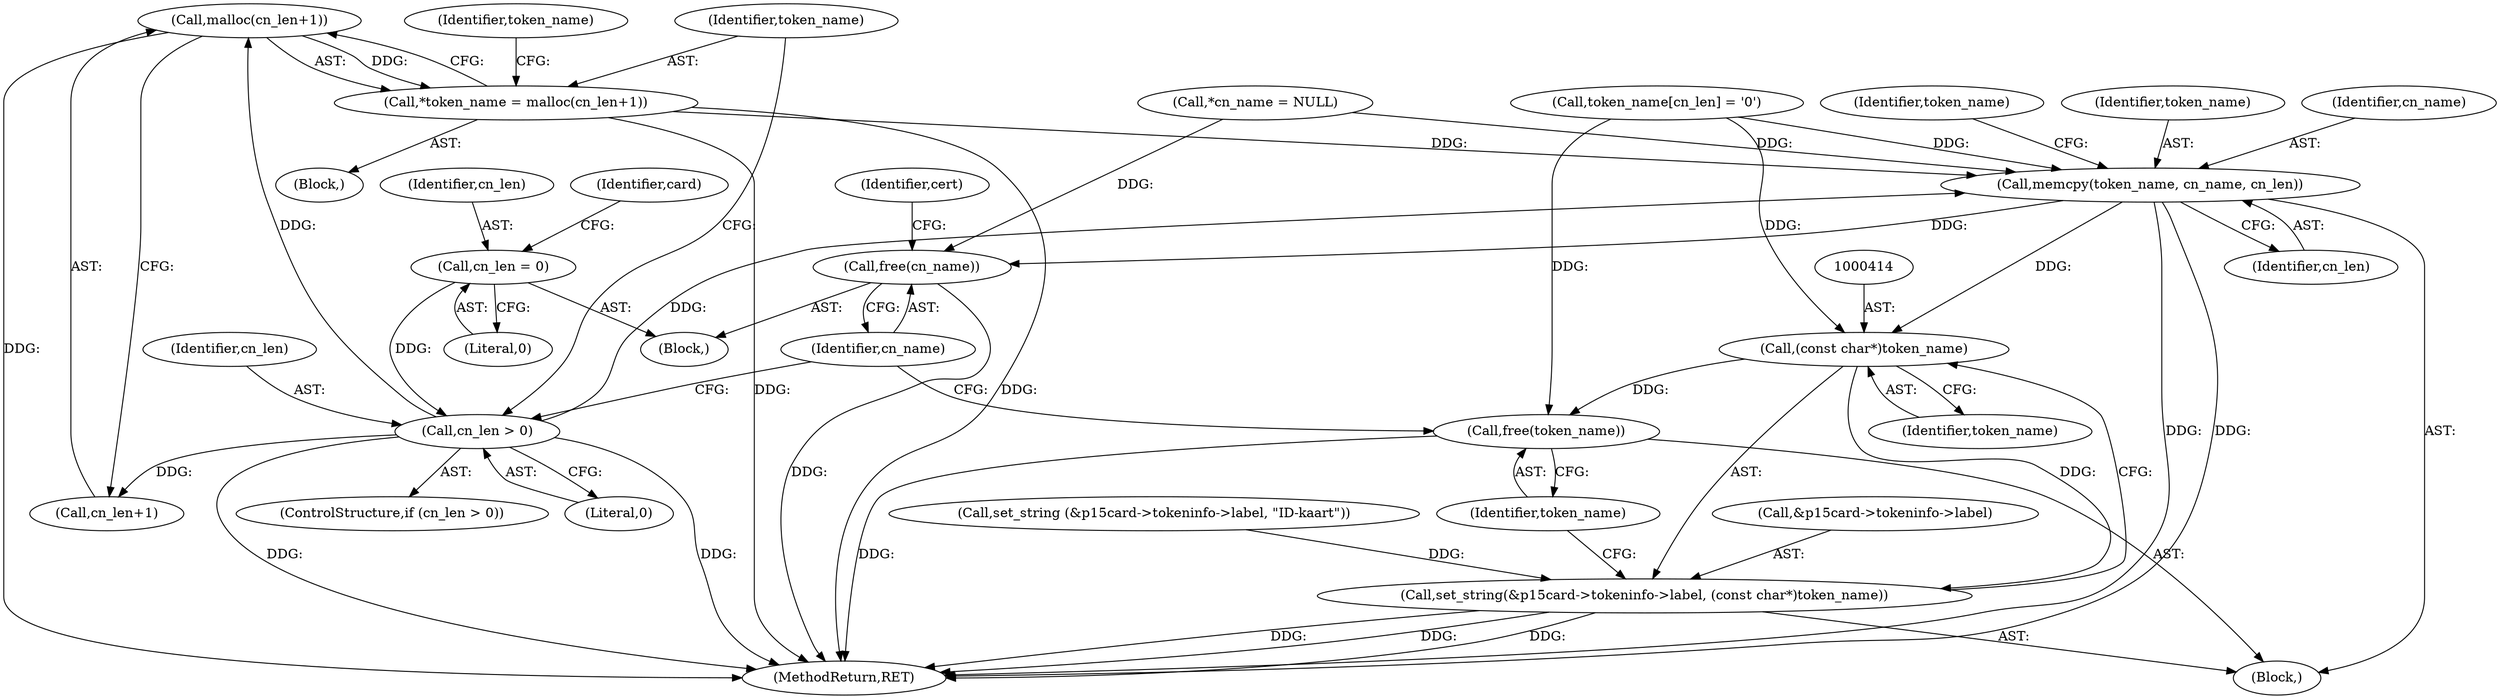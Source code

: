 digraph "0_OpenSC_360e95d45ac4123255a4c796db96337f332160ad#diff-d643a0fa169471dbf2912f4866dc49c5_4@API" {
"1000390" [label="(Call,malloc(cn_len+1))"];
"1000383" [label="(Call,cn_len > 0)"];
"1000363" [label="(Call,cn_len = 0)"];
"1000388" [label="(Call,*token_name = malloc(cn_len+1))"];
"1000397" [label="(Call,memcpy(token_name, cn_name, cn_len))"];
"1000413" [label="(Call,(const char*)token_name)"];
"1000406" [label="(Call,set_string(&p15card->tokeninfo->label, (const char*)token_name))"];
"1000416" [label="(Call,free(token_name))"];
"1000418" [label="(Call,free(cn_name))"];
"1000389" [label="(Identifier,token_name)"];
"1000397" [label="(Call,memcpy(token_name, cn_name, cn_len))"];
"1000401" [label="(Call,token_name[cn_len] = '\0')"];
"1000395" [label="(Identifier,token_name)"];
"1000403" [label="(Identifier,token_name)"];
"1000383" [label="(Call,cn_len > 0)"];
"1000415" [label="(Identifier,token_name)"];
"1000388" [label="(Call,*token_name = malloc(cn_len+1))"];
"1000363" [label="(Call,cn_len = 0)"];
"1000365" [label="(Literal,0)"];
"1000385" [label="(Literal,0)"];
"1000398" [label="(Identifier,token_name)"];
"1000386" [label="(Block,)"];
"1000407" [label="(Call,&p15card->tokeninfo->label)"];
"1000419" [label="(Identifier,cn_name)"];
"1000354" [label="(Block,)"];
"1000364" [label="(Identifier,cn_len)"];
"1000418" [label="(Call,free(cn_name))"];
"1000827" [label="(MethodReturn,RET)"];
"1000400" [label="(Identifier,cn_len)"];
"1000413" [label="(Call,(const char*)token_name)"];
"1000368" [label="(Identifier,card)"];
"1000391" [label="(Call,cn_len+1)"];
"1000406" [label="(Call,set_string(&p15card->tokeninfo->label, (const char*)token_name))"];
"1000396" [label="(Block,)"];
"1000416" [label="(Call,free(token_name))"];
"1000417" [label="(Identifier,token_name)"];
"1000130" [label="(Call,set_string (&p15card->tokeninfo->label, \"ID-kaart\"))"];
"1000384" [label="(Identifier,cn_len)"];
"1000359" [label="(Call,*cn_name = NULL)"];
"1000382" [label="(ControlStructure,if (cn_len > 0))"];
"1000421" [label="(Identifier,cert)"];
"1000399" [label="(Identifier,cn_name)"];
"1000390" [label="(Call,malloc(cn_len+1))"];
"1000390" -> "1000388"  [label="AST: "];
"1000390" -> "1000391"  [label="CFG: "];
"1000391" -> "1000390"  [label="AST: "];
"1000388" -> "1000390"  [label="CFG: "];
"1000390" -> "1000827"  [label="DDG: "];
"1000390" -> "1000388"  [label="DDG: "];
"1000383" -> "1000390"  [label="DDG: "];
"1000383" -> "1000382"  [label="AST: "];
"1000383" -> "1000385"  [label="CFG: "];
"1000384" -> "1000383"  [label="AST: "];
"1000385" -> "1000383"  [label="AST: "];
"1000389" -> "1000383"  [label="CFG: "];
"1000419" -> "1000383"  [label="CFG: "];
"1000383" -> "1000827"  [label="DDG: "];
"1000383" -> "1000827"  [label="DDG: "];
"1000363" -> "1000383"  [label="DDG: "];
"1000383" -> "1000391"  [label="DDG: "];
"1000383" -> "1000397"  [label="DDG: "];
"1000363" -> "1000354"  [label="AST: "];
"1000363" -> "1000365"  [label="CFG: "];
"1000364" -> "1000363"  [label="AST: "];
"1000365" -> "1000363"  [label="AST: "];
"1000368" -> "1000363"  [label="CFG: "];
"1000388" -> "1000386"  [label="AST: "];
"1000389" -> "1000388"  [label="AST: "];
"1000395" -> "1000388"  [label="CFG: "];
"1000388" -> "1000827"  [label="DDG: "];
"1000388" -> "1000827"  [label="DDG: "];
"1000388" -> "1000397"  [label="DDG: "];
"1000397" -> "1000396"  [label="AST: "];
"1000397" -> "1000400"  [label="CFG: "];
"1000398" -> "1000397"  [label="AST: "];
"1000399" -> "1000397"  [label="AST: "];
"1000400" -> "1000397"  [label="AST: "];
"1000403" -> "1000397"  [label="CFG: "];
"1000397" -> "1000827"  [label="DDG: "];
"1000397" -> "1000827"  [label="DDG: "];
"1000401" -> "1000397"  [label="DDG: "];
"1000359" -> "1000397"  [label="DDG: "];
"1000397" -> "1000413"  [label="DDG: "];
"1000397" -> "1000418"  [label="DDG: "];
"1000413" -> "1000406"  [label="AST: "];
"1000413" -> "1000415"  [label="CFG: "];
"1000414" -> "1000413"  [label="AST: "];
"1000415" -> "1000413"  [label="AST: "];
"1000406" -> "1000413"  [label="CFG: "];
"1000413" -> "1000406"  [label="DDG: "];
"1000401" -> "1000413"  [label="DDG: "];
"1000413" -> "1000416"  [label="DDG: "];
"1000406" -> "1000396"  [label="AST: "];
"1000407" -> "1000406"  [label="AST: "];
"1000417" -> "1000406"  [label="CFG: "];
"1000406" -> "1000827"  [label="DDG: "];
"1000406" -> "1000827"  [label="DDG: "];
"1000406" -> "1000827"  [label="DDG: "];
"1000130" -> "1000406"  [label="DDG: "];
"1000416" -> "1000396"  [label="AST: "];
"1000416" -> "1000417"  [label="CFG: "];
"1000417" -> "1000416"  [label="AST: "];
"1000419" -> "1000416"  [label="CFG: "];
"1000416" -> "1000827"  [label="DDG: "];
"1000401" -> "1000416"  [label="DDG: "];
"1000418" -> "1000354"  [label="AST: "];
"1000418" -> "1000419"  [label="CFG: "];
"1000419" -> "1000418"  [label="AST: "];
"1000421" -> "1000418"  [label="CFG: "];
"1000418" -> "1000827"  [label="DDG: "];
"1000359" -> "1000418"  [label="DDG: "];
}
